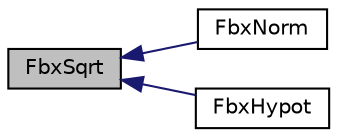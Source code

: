digraph "FbxSqrt"
{
  edge [fontname="Helvetica",fontsize="10",labelfontname="Helvetica",labelfontsize="10"];
  node [fontname="Helvetica",fontsize="10",shape=record];
  rankdir="LR";
  Node214 [label="FbxSqrt",height=0.2,width=0.4,color="black", fillcolor="grey75", style="filled", fontcolor="black"];
  Node214 -> Node215 [dir="back",color="midnightblue",fontsize="10",style="solid",fontname="Helvetica"];
  Node215 [label="FbxNorm",height=0.2,width=0.4,color="black", fillcolor="white", style="filled",URL="$fbxmath_8h.html#abeee9a0fcea5e871ddfc5db18ed42d5c"];
  Node214 -> Node216 [dir="back",color="midnightblue",fontsize="10",style="solid",fontname="Helvetica"];
  Node216 [label="FbxHypot",height=0.2,width=0.4,color="black", fillcolor="white", style="filled",URL="$fbxmath_8h.html#a48c56440aa16117cc2ba2b2e8e4c9845"];
}
